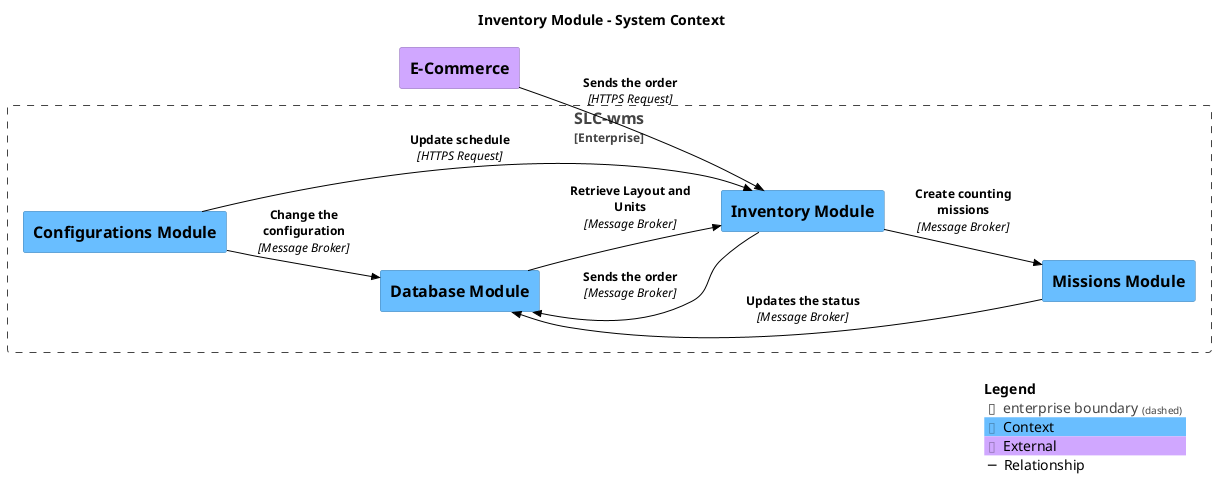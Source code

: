 @startuml
set separator none
title Inventory Module - System Context

left to right direction

!include <C4/C4>
!include <C4/C4_Context>

AddElementTag("Context", $bgColor="#69beff", $borderColor="#4985b2", $fontColor="#000000", $sprite="", $shadowing="")
AddElementTag("External", $bgColor="#d0a7ff", $borderColor="#9174b2", $fontColor="#000000", $sprite="", $shadowing="")

AddRelTag("Relationship", $textColor="#000000", $lineColor="#000000", $lineStyle = "")

Enterprise_Boundary(enterprise, "SLC-wms") {
  System(ConfigurationsModule, "Configurations Module", $descr="", $tags="Context", $link="")
  System(DatabaseModule, "Database Module", $descr="", $tags="Context", $link="")
  System(MissionsModule, "Missions Module", $descr="", $tags="Context", $link="")
  System(InventoryModule, "Inventory Module", $descr="", $tags="Context", $link="")
}

System_Ext(ECommerce, "E-Commerce", $descr="", $tags="External", $link="")

Rel_D(ConfigurationsModule, DatabaseModule, "Change the configuration", $techn="Message Broker", $tags="Relationship", $link="")
Rel_D(ConfigurationsModule, InventoryModule, "Update schedule", $techn="HTTPS Request", $tags="Relationship", $link="")
Rel_D(MissionsModule, DatabaseModule, "Updates the status", $techn="Message Broker", $tags="Relationship", $link="")
Rel_D(InventoryModule, MissionsModule, "Create counting missions", $techn="Message Broker", $tags="Relationship", $link="")
Rel_D(DatabaseModule, InventoryModule, "Retrieve Layout and Units", $techn="Message Broker", $tags="Relationship", $link="")
Rel_D(InventoryModule, DatabaseModule, "Sends the order", $techn="Message Broker", $tags="Relationship", $link="")
Rel_D(ECommerce, InventoryModule, "Sends the order", $techn="HTTPS Request", $tags="Relationship", $link="")

SHOW_LEGEND(true)
@enduml